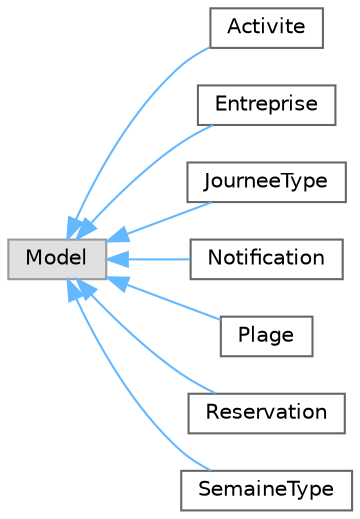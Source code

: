 digraph "Graphe hiérarchique des classes"
{
 // LATEX_PDF_SIZE
  bgcolor="transparent";
  edge [fontname=Helvetica,fontsize=10,labelfontname=Helvetica,labelfontsize=10];
  node [fontname=Helvetica,fontsize=10,shape=box,height=0.2,width=0.4];
  rankdir="LR";
  Node0 [id="Node000000",label="Model",height=0.2,width=0.4,color="grey60", fillcolor="#E0E0E0", style="filled",tooltip=" "];
  Node0 -> Node1 [id="edge19_Node000000_Node000001",dir="back",color="steelblue1",style="solid",tooltip=" "];
  Node1 [id="Node000001",label="Activite",height=0.2,width=0.4,color="grey40", fillcolor="white", style="filled",URL="$classApp_1_1Models_1_1Activite.html",tooltip="Represents an activity entity in the system."];
  Node0 -> Node2 [id="edge20_Node000000_Node000002",dir="back",color="steelblue1",style="solid",tooltip=" "];
  Node2 [id="Node000002",label="Entreprise",height=0.2,width=0.4,color="grey40", fillcolor="white", style="filled",URL="$classApp_1_1Models_1_1Entreprise.html",tooltip="Represents a company entity in the system."];
  Node0 -> Node3 [id="edge21_Node000000_Node000003",dir="back",color="steelblue1",style="solid",tooltip=" "];
  Node3 [id="Node000003",label="JourneeType",height=0.2,width=0.4,color="grey40", fillcolor="white", style="filled",URL="$classApp_1_1Models_1_1JourneeType.html",tooltip="The JourneeType model represents a type of day schedule."];
  Node0 -> Node4 [id="edge22_Node000000_Node000004",dir="back",color="steelblue1",style="solid",tooltip=" "];
  Node4 [id="Node000004",label="Notification",height=0.2,width=0.4,color="grey40", fillcolor="white", style="filled",URL="$classApp_1_1Models_1_1Notification.html",tooltip="Represents a notification related to a reservation."];
  Node0 -> Node5 [id="edge23_Node000000_Node000005",dir="back",color="steelblue1",style="solid",tooltip=" "];
  Node5 [id="Node000005",label="Plage",height=0.2,width=0.4,color="grey40", fillcolor="white", style="filled",URL="$classApp_1_1Models_1_1Plage.html",tooltip="Represents a time slot."];
  Node0 -> Node6 [id="edge24_Node000000_Node000006",dir="back",color="steelblue1",style="solid",tooltip=" "];
  Node6 [id="Node000006",label="Reservation",height=0.2,width=0.4,color="grey40", fillcolor="white", style="filled",URL="$classApp_1_1Models_1_1Reservation.html",tooltip="Represents a reservation made by a user."];
  Node0 -> Node7 [id="edge25_Node000000_Node000007",dir="back",color="steelblue1",style="solid",tooltip=" "];
  Node7 [id="Node000007",label="SemaineType",height=0.2,width=0.4,color="grey40", fillcolor="white", style="filled",URL="$classApp_1_1Models_1_1SemaineType.html",tooltip="Represents a week schedule type."];
}

